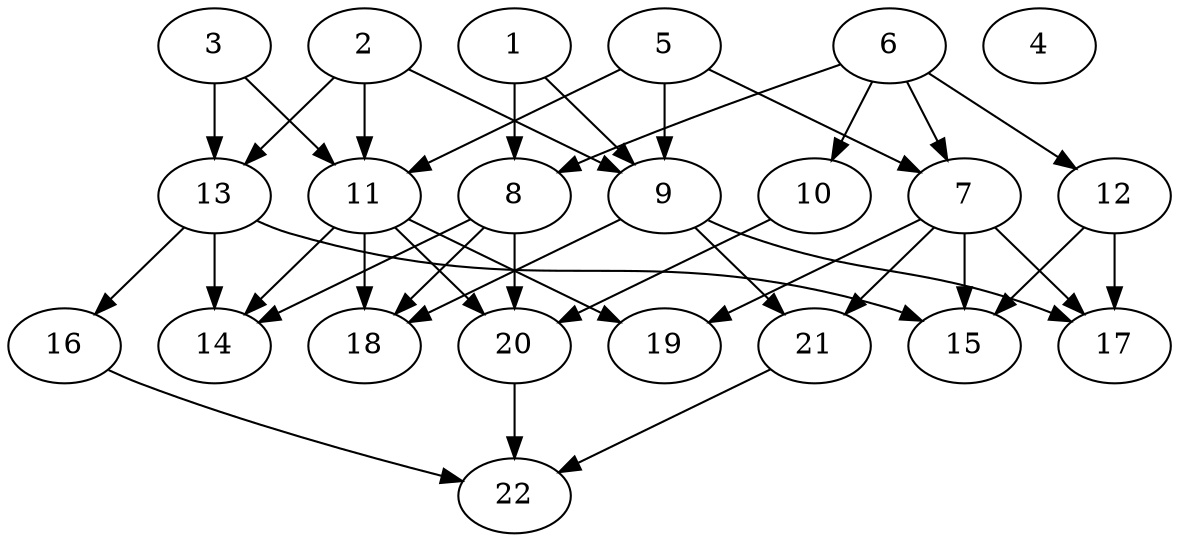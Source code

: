 // DAG (tier=2-normal, mode=compute, n=22, ccr=0.351, fat=0.626, density=0.431, regular=0.410, jump=0.146, mindata=524288, maxdata=8388608)
// DAG automatically generated by daggen at Sun Aug 24 16:33:33 2025
// /home/ermia/Project/Environments/daggen/bin/daggen --dot --ccr 0.351 --fat 0.626 --regular 0.410 --density 0.431 --jump 0.146 --mindata 524288 --maxdata 8388608 -n 22 
digraph G {
  1 [size="12412566958074608", alpha="0.19", expect_size="6206283479037304"]
  1 -> 8 [size ="288159766151168"]
  1 -> 9 [size ="288159766151168"]
  2 [size="580054226537277440", alpha="0.09", expect_size="290027113268638720"]
  2 -> 9 [size ="315423606177792"]
  2 -> 11 [size ="315423606177792"]
  2 -> 13 [size ="315423606177792"]
  3 [size="293788913686504538112", alpha="0.10", expect_size="146894456843252269056"]
  3 -> 11 [size ="353546809638912"]
  3 -> 13 [size ="353546809638912"]
  4 [size="27295813545617184", alpha="0.02", expect_size="13647906772808592"]
  5 [size="1012935158070901", alpha="0.12", expect_size="506467579035450"]
  5 -> 7 [size ="18102288908288"]
  5 -> 9 [size ="18102288908288"]
  5 -> 11 [size ="18102288908288"]
  6 [size="335012303016897", alpha="0.10", expect_size="167506151508448"]
  6 -> 7 [size ="16371282870272"]
  6 -> 8 [size ="16371282870272"]
  6 -> 10 [size ="16371282870272"]
  6 -> 12 [size ="16371282870272"]
  7 [size="353808480138094968832", alpha="0.09", expect_size="176904240069047484416"]
  7 -> 15 [size ="400192377454592"]
  7 -> 17 [size ="400192377454592"]
  7 -> 19 [size ="400192377454592"]
  7 -> 21 [size ="400192377454592"]
  8 [size="558043451501838336", alpha="0.15", expect_size="279021725750919168"]
  8 -> 14 [size ="5422530428928"]
  8 -> 18 [size ="5422530428928"]
  8 -> 20 [size ="5422530428928"]
  9 [size="71253789615304968", alpha="0.05", expect_size="35626894807652484"]
  9 -> 17 [size ="159830035660800"]
  9 -> 18 [size ="159830035660800"]
  9 -> 21 [size ="159830035660800"]
  10 [size="158502035866517504000", alpha="0.08", expect_size="79251017933258752000"]
  10 -> 20 [size ="234304097484800"]
  11 [size="64609607510691952", alpha="0.04", expect_size="32304803755345976"]
  11 -> 14 [size ="55578520977408"]
  11 -> 18 [size ="55578520977408"]
  11 -> 19 [size ="55578520977408"]
  11 -> 20 [size ="55578520977408"]
  12 [size="9413819193226166272", alpha="0.07", expect_size="4706909596613083136"]
  12 -> 15 [size ="35667052593152"]
  12 -> 17 [size ="35667052593152"]
  13 [size="372061982524473600", alpha="0.12", expect_size="186030991262236800"]
  13 -> 14 [size ="157713346592768"]
  13 -> 15 [size ="157713346592768"]
  13 -> 16 [size ="157713346592768"]
  14 [size="7371919397217764", alpha="0.17", expect_size="3685959698608882"]
  15 [size="5095931986856189", alpha="0.17", expect_size="2547965993428094"]
  16 [size="1438071179254672384", alpha="0.10", expect_size="719035589627336192"]
  16 -> 22 [size ="544413411442688"]
  17 [size="468561525854961664000", alpha="0.11", expect_size="234280762927480832000"]
  18 [size="477138246943568297984", alpha="0.04", expect_size="238569123471784148992"]
  19 [size="17827012339645104", alpha="0.19", expect_size="8913506169822552"]
  20 [size="305414560907691072", alpha="0.20", expect_size="152707280453845536"]
  20 -> 22 [size ="152519120519168"]
  21 [size="78871461590338633728", alpha="0.10", expect_size="39435730795169316864"]
  21 -> 22 [size ="147130681393152"]
  22 [size="248787929771448205312", alpha="0.10", expect_size="124393964885724102656"]
}